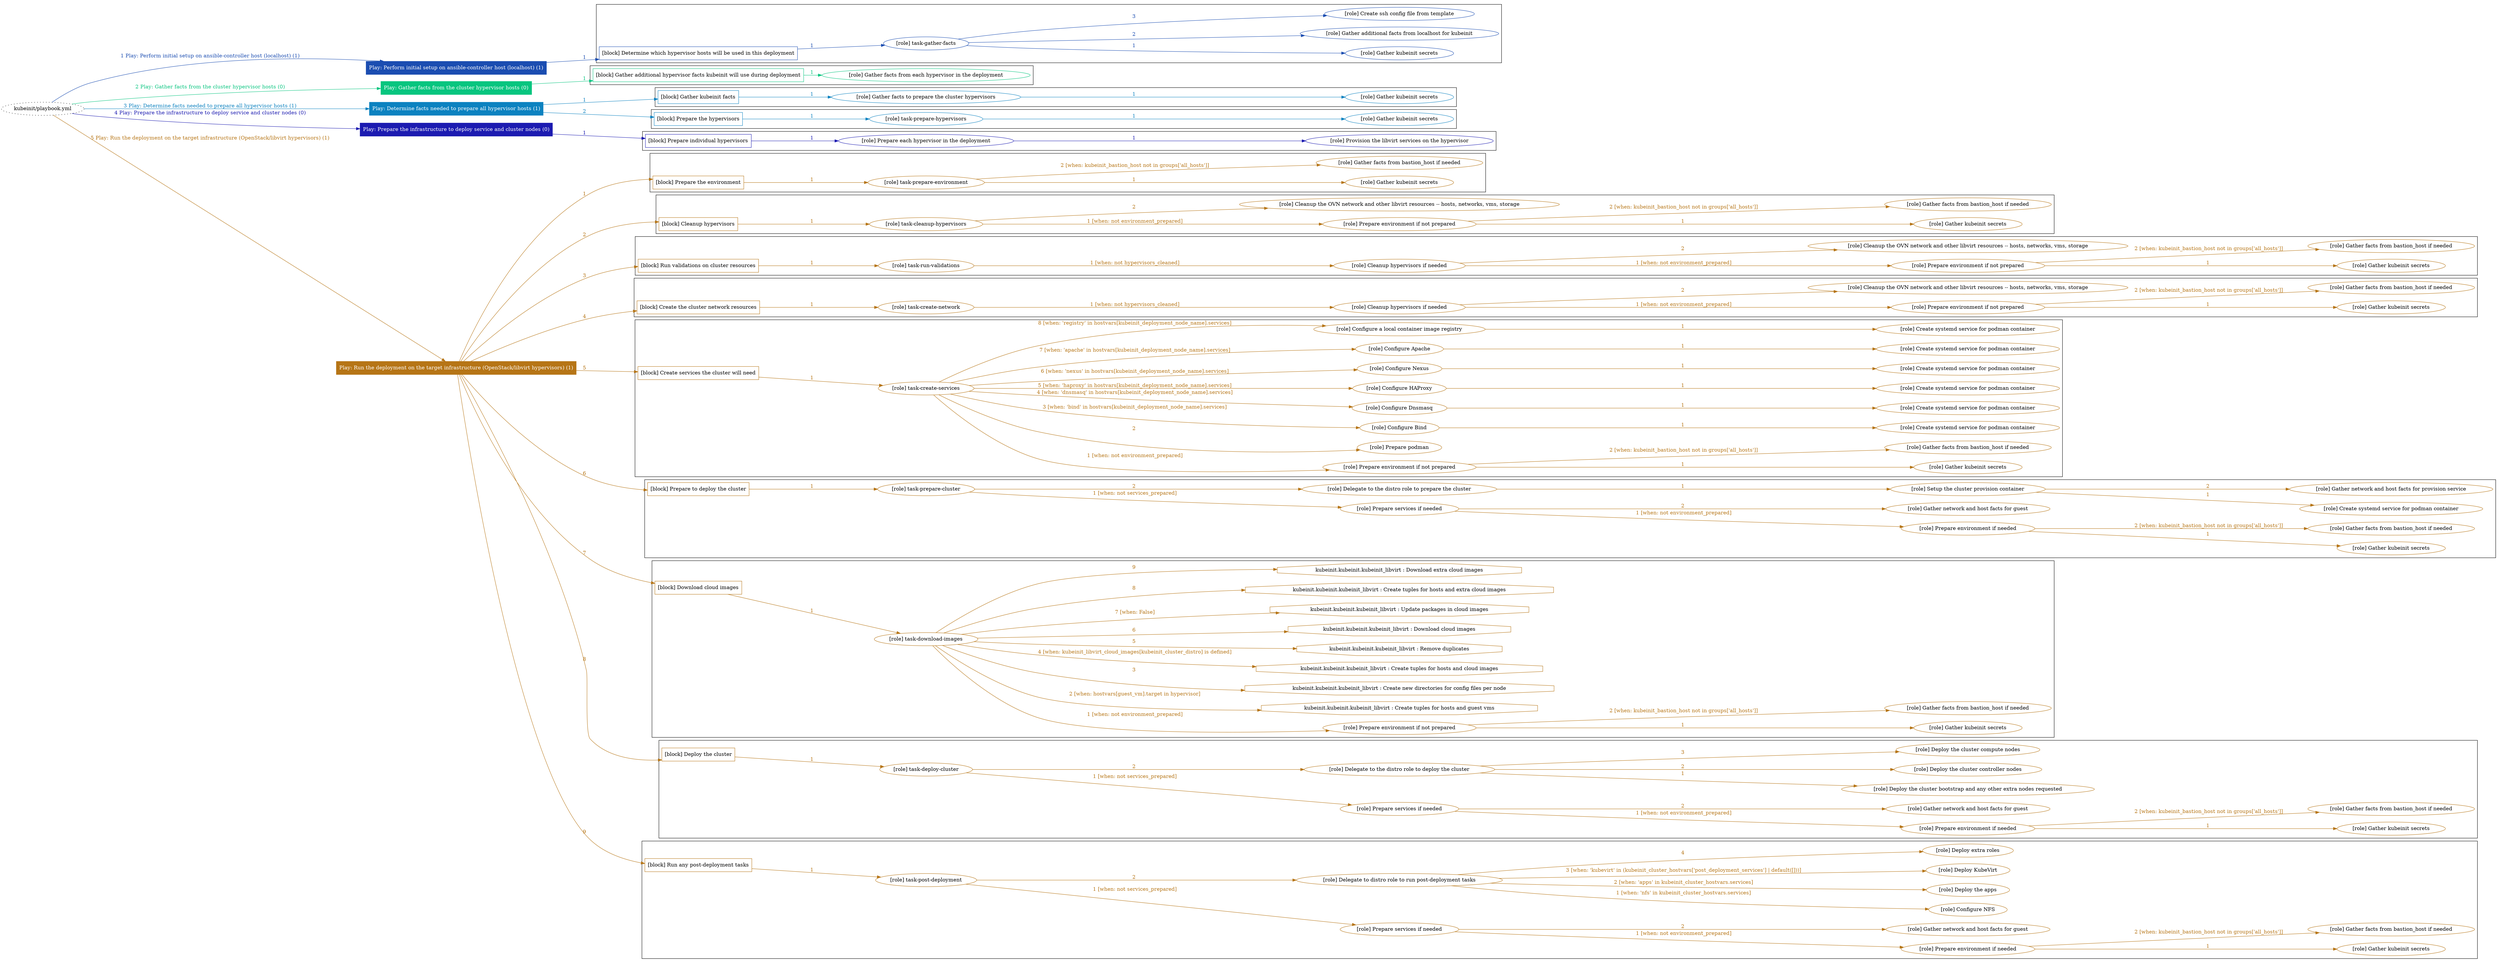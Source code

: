 digraph {
	graph [concentrate=true ordering=in rankdir=LR ratio=fill]
	edge [esep=5 sep=10]
	"kubeinit/playbook.yml" [URL="/home/runner/work/kubeinit/kubeinit/kubeinit/playbook.yml" id=playbook_900935ab style=dotted]
	"kubeinit/playbook.yml" -> play_c3470001 [label="1 Play: Perform initial setup on ansible-controller host (localhost) (1)" color="#1b4db1" fontcolor="#1b4db1" id=edge_play_c3470001 labeltooltip="1 Play: Perform initial setup on ansible-controller host (localhost) (1)" tooltip="1 Play: Perform initial setup on ansible-controller host (localhost) (1)"]
	subgraph "Play: Perform initial setup on ansible-controller host (localhost) (1)" {
		play_c3470001 [label="Play: Perform initial setup on ansible-controller host (localhost) (1)" URL="/home/runner/work/kubeinit/kubeinit/kubeinit/playbook.yml" color="#1b4db1" fontcolor="#ffffff" id=play_c3470001 shape=box style=filled tooltip=localhost]
		play_c3470001 -> block_13005253 [label=1 color="#1b4db1" fontcolor="#1b4db1" id=edge_block_13005253 labeltooltip=1 tooltip=1]
		subgraph cluster_block_13005253 {
			block_13005253 [label="[block] Determine which hypervisor hosts will be used in this deployment" URL="/home/runner/work/kubeinit/kubeinit/kubeinit/playbook.yml" color="#1b4db1" id=block_13005253 labeltooltip="Determine which hypervisor hosts will be used in this deployment" shape=box tooltip="Determine which hypervisor hosts will be used in this deployment"]
			block_13005253 -> role_d708e52a [label="1 " color="#1b4db1" fontcolor="#1b4db1" id=edge_role_d708e52a labeltooltip="1 " tooltip="1 "]
			subgraph "task-gather-facts" {
				role_d708e52a [label="[role] task-gather-facts" URL="/home/runner/work/kubeinit/kubeinit/kubeinit/playbook.yml" color="#1b4db1" id=role_d708e52a tooltip="task-gather-facts"]
				role_d708e52a -> role_43d93b08 [label="1 " color="#1b4db1" fontcolor="#1b4db1" id=edge_role_43d93b08 labeltooltip="1 " tooltip="1 "]
				subgraph "Gather kubeinit secrets" {
					role_43d93b08 [label="[role] Gather kubeinit secrets" URL="/home/runner/.ansible/collections/ansible_collections/kubeinit/kubeinit/roles/kubeinit_prepare/tasks/build_hypervisors_group.yml" color="#1b4db1" id=role_43d93b08 tooltip="Gather kubeinit secrets"]
				}
				role_d708e52a -> role_9d0db7ad [label="2 " color="#1b4db1" fontcolor="#1b4db1" id=edge_role_9d0db7ad labeltooltip="2 " tooltip="2 "]
				subgraph "Gather additional facts from localhost for kubeinit" {
					role_9d0db7ad [label="[role] Gather additional facts from localhost for kubeinit" URL="/home/runner/.ansible/collections/ansible_collections/kubeinit/kubeinit/roles/kubeinit_prepare/tasks/build_hypervisors_group.yml" color="#1b4db1" id=role_9d0db7ad tooltip="Gather additional facts from localhost for kubeinit"]
				}
				role_d708e52a -> role_8d3e0de6 [label="3 " color="#1b4db1" fontcolor="#1b4db1" id=edge_role_8d3e0de6 labeltooltip="3 " tooltip="3 "]
				subgraph "Create ssh config file from template" {
					role_8d3e0de6 [label="[role] Create ssh config file from template" URL="/home/runner/.ansible/collections/ansible_collections/kubeinit/kubeinit/roles/kubeinit_prepare/tasks/build_hypervisors_group.yml" color="#1b4db1" id=role_8d3e0de6 tooltip="Create ssh config file from template"]
				}
			}
		}
	}
	"kubeinit/playbook.yml" -> play_498d68da [label="2 Play: Gather facts from the cluster hypervisor hosts (0)" color="#07c57f" fontcolor="#07c57f" id=edge_play_498d68da labeltooltip="2 Play: Gather facts from the cluster hypervisor hosts (0)" tooltip="2 Play: Gather facts from the cluster hypervisor hosts (0)"]
	subgraph "Play: Gather facts from the cluster hypervisor hosts (0)" {
		play_498d68da [label="Play: Gather facts from the cluster hypervisor hosts (0)" URL="/home/runner/work/kubeinit/kubeinit/kubeinit/playbook.yml" color="#07c57f" fontcolor="#ffffff" id=play_498d68da shape=box style=filled tooltip="Play: Gather facts from the cluster hypervisor hosts (0)"]
		play_498d68da -> block_294aa1c7 [label=1 color="#07c57f" fontcolor="#07c57f" id=edge_block_294aa1c7 labeltooltip=1 tooltip=1]
		subgraph cluster_block_294aa1c7 {
			block_294aa1c7 [label="[block] Gather additional hypervisor facts kubeinit will use during deployment" URL="/home/runner/work/kubeinit/kubeinit/kubeinit/playbook.yml" color="#07c57f" id=block_294aa1c7 labeltooltip="Gather additional hypervisor facts kubeinit will use during deployment" shape=box tooltip="Gather additional hypervisor facts kubeinit will use during deployment"]
			block_294aa1c7 -> role_69fd0599 [label="1 " color="#07c57f" fontcolor="#07c57f" id=edge_role_69fd0599 labeltooltip="1 " tooltip="1 "]
			subgraph "Gather facts from each hypervisor in the deployment" {
				role_69fd0599 [label="[role] Gather facts from each hypervisor in the deployment" URL="/home/runner/work/kubeinit/kubeinit/kubeinit/playbook.yml" color="#07c57f" id=role_69fd0599 tooltip="Gather facts from each hypervisor in the deployment"]
			}
		}
	}
	"kubeinit/playbook.yml" -> play_f34233f8 [label="3 Play: Determine facts needed to prepare all hypervisor hosts (1)" color="#0c82c0" fontcolor="#0c82c0" id=edge_play_f34233f8 labeltooltip="3 Play: Determine facts needed to prepare all hypervisor hosts (1)" tooltip="3 Play: Determine facts needed to prepare all hypervisor hosts (1)"]
	subgraph "Play: Determine facts needed to prepare all hypervisor hosts (1)" {
		play_f34233f8 [label="Play: Determine facts needed to prepare all hypervisor hosts (1)" URL="/home/runner/work/kubeinit/kubeinit/kubeinit/playbook.yml" color="#0c82c0" fontcolor="#ffffff" id=play_f34233f8 shape=box style=filled tooltip=localhost]
		play_f34233f8 -> block_ccdd864e [label=1 color="#0c82c0" fontcolor="#0c82c0" id=edge_block_ccdd864e labeltooltip=1 tooltip=1]
		subgraph cluster_block_ccdd864e {
			block_ccdd864e [label="[block] Gather kubeinit facts" URL="/home/runner/work/kubeinit/kubeinit/kubeinit/playbook.yml" color="#0c82c0" id=block_ccdd864e labeltooltip="Gather kubeinit facts" shape=box tooltip="Gather kubeinit facts"]
			block_ccdd864e -> role_35f1eb02 [label="1 " color="#0c82c0" fontcolor="#0c82c0" id=edge_role_35f1eb02 labeltooltip="1 " tooltip="1 "]
			subgraph "Gather facts to prepare the cluster hypervisors" {
				role_35f1eb02 [label="[role] Gather facts to prepare the cluster hypervisors" URL="/home/runner/work/kubeinit/kubeinit/kubeinit/playbook.yml" color="#0c82c0" id=role_35f1eb02 tooltip="Gather facts to prepare the cluster hypervisors"]
				role_35f1eb02 -> role_934de411 [label="1 " color="#0c82c0" fontcolor="#0c82c0" id=edge_role_934de411 labeltooltip="1 " tooltip="1 "]
				subgraph "Gather kubeinit secrets" {
					role_934de411 [label="[role] Gather kubeinit secrets" URL="/home/runner/.ansible/collections/ansible_collections/kubeinit/kubeinit/roles/kubeinit_prepare/tasks/gather_kubeinit_facts.yml" color="#0c82c0" id=role_934de411 tooltip="Gather kubeinit secrets"]
				}
			}
		}
		play_f34233f8 -> block_1b0e3f4c [label=2 color="#0c82c0" fontcolor="#0c82c0" id=edge_block_1b0e3f4c labeltooltip=2 tooltip=2]
		subgraph cluster_block_1b0e3f4c {
			block_1b0e3f4c [label="[block] Prepare the hypervisors" URL="/home/runner/work/kubeinit/kubeinit/kubeinit/playbook.yml" color="#0c82c0" id=block_1b0e3f4c labeltooltip="Prepare the hypervisors" shape=box tooltip="Prepare the hypervisors"]
			block_1b0e3f4c -> role_f4ed9f63 [label="1 " color="#0c82c0" fontcolor="#0c82c0" id=edge_role_f4ed9f63 labeltooltip="1 " tooltip="1 "]
			subgraph "task-prepare-hypervisors" {
				role_f4ed9f63 [label="[role] task-prepare-hypervisors" URL="/home/runner/work/kubeinit/kubeinit/kubeinit/playbook.yml" color="#0c82c0" id=role_f4ed9f63 tooltip="task-prepare-hypervisors"]
				role_f4ed9f63 -> role_6b8d842e [label="1 " color="#0c82c0" fontcolor="#0c82c0" id=edge_role_6b8d842e labeltooltip="1 " tooltip="1 "]
				subgraph "Gather kubeinit secrets" {
					role_6b8d842e [label="[role] Gather kubeinit secrets" URL="/home/runner/.ansible/collections/ansible_collections/kubeinit/kubeinit/roles/kubeinit_prepare/tasks/gather_kubeinit_facts.yml" color="#0c82c0" id=role_6b8d842e tooltip="Gather kubeinit secrets"]
				}
			}
		}
	}
	"kubeinit/playbook.yml" -> play_36181db7 [label="4 Play: Prepare the infrastructure to deploy service and cluster nodes (0)" color="#1c1bb1" fontcolor="#1c1bb1" id=edge_play_36181db7 labeltooltip="4 Play: Prepare the infrastructure to deploy service and cluster nodes (0)" tooltip="4 Play: Prepare the infrastructure to deploy service and cluster nodes (0)"]
	subgraph "Play: Prepare the infrastructure to deploy service and cluster nodes (0)" {
		play_36181db7 [label="Play: Prepare the infrastructure to deploy service and cluster nodes (0)" URL="/home/runner/work/kubeinit/kubeinit/kubeinit/playbook.yml" color="#1c1bb1" fontcolor="#ffffff" id=play_36181db7 shape=box style=filled tooltip="Play: Prepare the infrastructure to deploy service and cluster nodes (0)"]
		play_36181db7 -> block_3395f418 [label=1 color="#1c1bb1" fontcolor="#1c1bb1" id=edge_block_3395f418 labeltooltip=1 tooltip=1]
		subgraph cluster_block_3395f418 {
			block_3395f418 [label="[block] Prepare individual hypervisors" URL="/home/runner/work/kubeinit/kubeinit/kubeinit/playbook.yml" color="#1c1bb1" id=block_3395f418 labeltooltip="Prepare individual hypervisors" shape=box tooltip="Prepare individual hypervisors"]
			block_3395f418 -> role_e5f7aaac [label="1 " color="#1c1bb1" fontcolor="#1c1bb1" id=edge_role_e5f7aaac labeltooltip="1 " tooltip="1 "]
			subgraph "Prepare each hypervisor in the deployment" {
				role_e5f7aaac [label="[role] Prepare each hypervisor in the deployment" URL="/home/runner/work/kubeinit/kubeinit/kubeinit/playbook.yml" color="#1c1bb1" id=role_e5f7aaac tooltip="Prepare each hypervisor in the deployment"]
				role_e5f7aaac -> role_18fb18de [label="1 " color="#1c1bb1" fontcolor="#1c1bb1" id=edge_role_18fb18de labeltooltip="1 " tooltip="1 "]
				subgraph "Provision the libvirt services on the hypervisor" {
					role_18fb18de [label="[role] Provision the libvirt services on the hypervisor" URL="/home/runner/.ansible/collections/ansible_collections/kubeinit/kubeinit/roles/kubeinit_prepare/tasks/prepare_hypervisor.yml" color="#1c1bb1" id=role_18fb18de tooltip="Provision the libvirt services on the hypervisor"]
				}
			}
		}
	}
	"kubeinit/playbook.yml" -> play_90027fb7 [label="5 Play: Run the deployment on the target infrastructure (OpenStack/libvirt hypervisors) (1)" color="#b67516" fontcolor="#b67516" id=edge_play_90027fb7 labeltooltip="5 Play: Run the deployment on the target infrastructure (OpenStack/libvirt hypervisors) (1)" tooltip="5 Play: Run the deployment on the target infrastructure (OpenStack/libvirt hypervisors) (1)"]
	subgraph "Play: Run the deployment on the target infrastructure (OpenStack/libvirt hypervisors) (1)" {
		play_90027fb7 [label="Play: Run the deployment on the target infrastructure (OpenStack/libvirt hypervisors) (1)" URL="/home/runner/work/kubeinit/kubeinit/kubeinit/playbook.yml" color="#b67516" fontcolor="#ffffff" id=play_90027fb7 shape=box style=filled tooltip=localhost]
		play_90027fb7 -> block_f3604fd2 [label=1 color="#b67516" fontcolor="#b67516" id=edge_block_f3604fd2 labeltooltip=1 tooltip=1]
		subgraph cluster_block_f3604fd2 {
			block_f3604fd2 [label="[block] Prepare the environment" URL="/home/runner/work/kubeinit/kubeinit/kubeinit/playbook.yml" color="#b67516" id=block_f3604fd2 labeltooltip="Prepare the environment" shape=box tooltip="Prepare the environment"]
			block_f3604fd2 -> role_187cc2dc [label="1 " color="#b67516" fontcolor="#b67516" id=edge_role_187cc2dc labeltooltip="1 " tooltip="1 "]
			subgraph "task-prepare-environment" {
				role_187cc2dc [label="[role] task-prepare-environment" URL="/home/runner/work/kubeinit/kubeinit/kubeinit/playbook.yml" color="#b67516" id=role_187cc2dc tooltip="task-prepare-environment"]
				role_187cc2dc -> role_57df97f3 [label="1 " color="#b67516" fontcolor="#b67516" id=edge_role_57df97f3 labeltooltip="1 " tooltip="1 "]
				subgraph "Gather kubeinit secrets" {
					role_57df97f3 [label="[role] Gather kubeinit secrets" URL="/home/runner/.ansible/collections/ansible_collections/kubeinit/kubeinit/roles/kubeinit_prepare/tasks/gather_kubeinit_facts.yml" color="#b67516" id=role_57df97f3 tooltip="Gather kubeinit secrets"]
				}
				role_187cc2dc -> role_756b1e89 [label="2 [when: kubeinit_bastion_host not in groups['all_hosts']]" color="#b67516" fontcolor="#b67516" id=edge_role_756b1e89 labeltooltip="2 [when: kubeinit_bastion_host not in groups['all_hosts']]" tooltip="2 [when: kubeinit_bastion_host not in groups['all_hosts']]"]
				subgraph "Gather facts from bastion_host if needed" {
					role_756b1e89 [label="[role] Gather facts from bastion_host if needed" URL="/home/runner/.ansible/collections/ansible_collections/kubeinit/kubeinit/roles/kubeinit_prepare/tasks/main.yml" color="#b67516" id=role_756b1e89 tooltip="Gather facts from bastion_host if needed"]
				}
			}
		}
		play_90027fb7 -> block_ba80ba9a [label=2 color="#b67516" fontcolor="#b67516" id=edge_block_ba80ba9a labeltooltip=2 tooltip=2]
		subgraph cluster_block_ba80ba9a {
			block_ba80ba9a [label="[block] Cleanup hypervisors" URL="/home/runner/work/kubeinit/kubeinit/kubeinit/playbook.yml" color="#b67516" id=block_ba80ba9a labeltooltip="Cleanup hypervisors" shape=box tooltip="Cleanup hypervisors"]
			block_ba80ba9a -> role_dc88c75a [label="1 " color="#b67516" fontcolor="#b67516" id=edge_role_dc88c75a labeltooltip="1 " tooltip="1 "]
			subgraph "task-cleanup-hypervisors" {
				role_dc88c75a [label="[role] task-cleanup-hypervisors" URL="/home/runner/work/kubeinit/kubeinit/kubeinit/playbook.yml" color="#b67516" id=role_dc88c75a tooltip="task-cleanup-hypervisors"]
				role_dc88c75a -> role_324c048b [label="1 [when: not environment_prepared]" color="#b67516" fontcolor="#b67516" id=edge_role_324c048b labeltooltip="1 [when: not environment_prepared]" tooltip="1 [when: not environment_prepared]"]
				subgraph "Prepare environment if not prepared" {
					role_324c048b [label="[role] Prepare environment if not prepared" URL="/home/runner/.ansible/collections/ansible_collections/kubeinit/kubeinit/roles/kubeinit_libvirt/tasks/cleanup_hypervisors.yml" color="#b67516" id=role_324c048b tooltip="Prepare environment if not prepared"]
					role_324c048b -> role_344dc3fb [label="1 " color="#b67516" fontcolor="#b67516" id=edge_role_344dc3fb labeltooltip="1 " tooltip="1 "]
					subgraph "Gather kubeinit secrets" {
						role_344dc3fb [label="[role] Gather kubeinit secrets" URL="/home/runner/.ansible/collections/ansible_collections/kubeinit/kubeinit/roles/kubeinit_prepare/tasks/gather_kubeinit_facts.yml" color="#b67516" id=role_344dc3fb tooltip="Gather kubeinit secrets"]
					}
					role_324c048b -> role_2c866107 [label="2 [when: kubeinit_bastion_host not in groups['all_hosts']]" color="#b67516" fontcolor="#b67516" id=edge_role_2c866107 labeltooltip="2 [when: kubeinit_bastion_host not in groups['all_hosts']]" tooltip="2 [when: kubeinit_bastion_host not in groups['all_hosts']]"]
					subgraph "Gather facts from bastion_host if needed" {
						role_2c866107 [label="[role] Gather facts from bastion_host if needed" URL="/home/runner/.ansible/collections/ansible_collections/kubeinit/kubeinit/roles/kubeinit_prepare/tasks/main.yml" color="#b67516" id=role_2c866107 tooltip="Gather facts from bastion_host if needed"]
					}
				}
				role_dc88c75a -> role_7364fc01 [label="2 " color="#b67516" fontcolor="#b67516" id=edge_role_7364fc01 labeltooltip="2 " tooltip="2 "]
				subgraph "Cleanup the OVN network and other libvirt resources -- hosts, networks, vms, storage" {
					role_7364fc01 [label="[role] Cleanup the OVN network and other libvirt resources -- hosts, networks, vms, storage" URL="/home/runner/.ansible/collections/ansible_collections/kubeinit/kubeinit/roles/kubeinit_libvirt/tasks/cleanup_hypervisors.yml" color="#b67516" id=role_7364fc01 tooltip="Cleanup the OVN network and other libvirt resources -- hosts, networks, vms, storage"]
				}
			}
		}
		play_90027fb7 -> block_b5296230 [label=3 color="#b67516" fontcolor="#b67516" id=edge_block_b5296230 labeltooltip=3 tooltip=3]
		subgraph cluster_block_b5296230 {
			block_b5296230 [label="[block] Run validations on cluster resources" URL="/home/runner/work/kubeinit/kubeinit/kubeinit/playbook.yml" color="#b67516" id=block_b5296230 labeltooltip="Run validations on cluster resources" shape=box tooltip="Run validations on cluster resources"]
			block_b5296230 -> role_bfde1931 [label="1 " color="#b67516" fontcolor="#b67516" id=edge_role_bfde1931 labeltooltip="1 " tooltip="1 "]
			subgraph "task-run-validations" {
				role_bfde1931 [label="[role] task-run-validations" URL="/home/runner/work/kubeinit/kubeinit/kubeinit/playbook.yml" color="#b67516" id=role_bfde1931 tooltip="task-run-validations"]
				role_bfde1931 -> role_e40d9256 [label="1 [when: not hypervisors_cleaned]" color="#b67516" fontcolor="#b67516" id=edge_role_e40d9256 labeltooltip="1 [when: not hypervisors_cleaned]" tooltip="1 [when: not hypervisors_cleaned]"]
				subgraph "Cleanup hypervisors if needed" {
					role_e40d9256 [label="[role] Cleanup hypervisors if needed" URL="/home/runner/.ansible/collections/ansible_collections/kubeinit/kubeinit/roles/kubeinit_validations/tasks/main.yml" color="#b67516" id=role_e40d9256 tooltip="Cleanup hypervisors if needed"]
					role_e40d9256 -> role_334d201b [label="1 [when: not environment_prepared]" color="#b67516" fontcolor="#b67516" id=edge_role_334d201b labeltooltip="1 [when: not environment_prepared]" tooltip="1 [when: not environment_prepared]"]
					subgraph "Prepare environment if not prepared" {
						role_334d201b [label="[role] Prepare environment if not prepared" URL="/home/runner/.ansible/collections/ansible_collections/kubeinit/kubeinit/roles/kubeinit_libvirt/tasks/cleanup_hypervisors.yml" color="#b67516" id=role_334d201b tooltip="Prepare environment if not prepared"]
						role_334d201b -> role_07b1a4f8 [label="1 " color="#b67516" fontcolor="#b67516" id=edge_role_07b1a4f8 labeltooltip="1 " tooltip="1 "]
						subgraph "Gather kubeinit secrets" {
							role_07b1a4f8 [label="[role] Gather kubeinit secrets" URL="/home/runner/.ansible/collections/ansible_collections/kubeinit/kubeinit/roles/kubeinit_prepare/tasks/gather_kubeinit_facts.yml" color="#b67516" id=role_07b1a4f8 tooltip="Gather kubeinit secrets"]
						}
						role_334d201b -> role_65bf251a [label="2 [when: kubeinit_bastion_host not in groups['all_hosts']]" color="#b67516" fontcolor="#b67516" id=edge_role_65bf251a labeltooltip="2 [when: kubeinit_bastion_host not in groups['all_hosts']]" tooltip="2 [when: kubeinit_bastion_host not in groups['all_hosts']]"]
						subgraph "Gather facts from bastion_host if needed" {
							role_65bf251a [label="[role] Gather facts from bastion_host if needed" URL="/home/runner/.ansible/collections/ansible_collections/kubeinit/kubeinit/roles/kubeinit_prepare/tasks/main.yml" color="#b67516" id=role_65bf251a tooltip="Gather facts from bastion_host if needed"]
						}
					}
					role_e40d9256 -> role_fe9c2c50 [label="2 " color="#b67516" fontcolor="#b67516" id=edge_role_fe9c2c50 labeltooltip="2 " tooltip="2 "]
					subgraph "Cleanup the OVN network and other libvirt resources -- hosts, networks, vms, storage" {
						role_fe9c2c50 [label="[role] Cleanup the OVN network and other libvirt resources -- hosts, networks, vms, storage" URL="/home/runner/.ansible/collections/ansible_collections/kubeinit/kubeinit/roles/kubeinit_libvirt/tasks/cleanup_hypervisors.yml" color="#b67516" id=role_fe9c2c50 tooltip="Cleanup the OVN network and other libvirt resources -- hosts, networks, vms, storage"]
					}
				}
			}
		}
		play_90027fb7 -> block_c0261a79 [label=4 color="#b67516" fontcolor="#b67516" id=edge_block_c0261a79 labeltooltip=4 tooltip=4]
		subgraph cluster_block_c0261a79 {
			block_c0261a79 [label="[block] Create the cluster network resources" URL="/home/runner/work/kubeinit/kubeinit/kubeinit/playbook.yml" color="#b67516" id=block_c0261a79 labeltooltip="Create the cluster network resources" shape=box tooltip="Create the cluster network resources"]
			block_c0261a79 -> role_9aa499c5 [label="1 " color="#b67516" fontcolor="#b67516" id=edge_role_9aa499c5 labeltooltip="1 " tooltip="1 "]
			subgraph "task-create-network" {
				role_9aa499c5 [label="[role] task-create-network" URL="/home/runner/work/kubeinit/kubeinit/kubeinit/playbook.yml" color="#b67516" id=role_9aa499c5 tooltip="task-create-network"]
				role_9aa499c5 -> role_b93be2cc [label="1 [when: not hypervisors_cleaned]" color="#b67516" fontcolor="#b67516" id=edge_role_b93be2cc labeltooltip="1 [when: not hypervisors_cleaned]" tooltip="1 [when: not hypervisors_cleaned]"]
				subgraph "Cleanup hypervisors if needed" {
					role_b93be2cc [label="[role] Cleanup hypervisors if needed" URL="/home/runner/.ansible/collections/ansible_collections/kubeinit/kubeinit/roles/kubeinit_libvirt/tasks/create_network.yml" color="#b67516" id=role_b93be2cc tooltip="Cleanup hypervisors if needed"]
					role_b93be2cc -> role_d3a9141f [label="1 [when: not environment_prepared]" color="#b67516" fontcolor="#b67516" id=edge_role_d3a9141f labeltooltip="1 [when: not environment_prepared]" tooltip="1 [when: not environment_prepared]"]
					subgraph "Prepare environment if not prepared" {
						role_d3a9141f [label="[role] Prepare environment if not prepared" URL="/home/runner/.ansible/collections/ansible_collections/kubeinit/kubeinit/roles/kubeinit_libvirt/tasks/cleanup_hypervisors.yml" color="#b67516" id=role_d3a9141f tooltip="Prepare environment if not prepared"]
						role_d3a9141f -> role_770c7a39 [label="1 " color="#b67516" fontcolor="#b67516" id=edge_role_770c7a39 labeltooltip="1 " tooltip="1 "]
						subgraph "Gather kubeinit secrets" {
							role_770c7a39 [label="[role] Gather kubeinit secrets" URL="/home/runner/.ansible/collections/ansible_collections/kubeinit/kubeinit/roles/kubeinit_prepare/tasks/gather_kubeinit_facts.yml" color="#b67516" id=role_770c7a39 tooltip="Gather kubeinit secrets"]
						}
						role_d3a9141f -> role_530de967 [label="2 [when: kubeinit_bastion_host not in groups['all_hosts']]" color="#b67516" fontcolor="#b67516" id=edge_role_530de967 labeltooltip="2 [when: kubeinit_bastion_host not in groups['all_hosts']]" tooltip="2 [when: kubeinit_bastion_host not in groups['all_hosts']]"]
						subgraph "Gather facts from bastion_host if needed" {
							role_530de967 [label="[role] Gather facts from bastion_host if needed" URL="/home/runner/.ansible/collections/ansible_collections/kubeinit/kubeinit/roles/kubeinit_prepare/tasks/main.yml" color="#b67516" id=role_530de967 tooltip="Gather facts from bastion_host if needed"]
						}
					}
					role_b93be2cc -> role_9b71ff0d [label="2 " color="#b67516" fontcolor="#b67516" id=edge_role_9b71ff0d labeltooltip="2 " tooltip="2 "]
					subgraph "Cleanup the OVN network and other libvirt resources -- hosts, networks, vms, storage" {
						role_9b71ff0d [label="[role] Cleanup the OVN network and other libvirt resources -- hosts, networks, vms, storage" URL="/home/runner/.ansible/collections/ansible_collections/kubeinit/kubeinit/roles/kubeinit_libvirt/tasks/cleanup_hypervisors.yml" color="#b67516" id=role_9b71ff0d tooltip="Cleanup the OVN network and other libvirt resources -- hosts, networks, vms, storage"]
					}
				}
			}
		}
		play_90027fb7 -> block_233423a5 [label=5 color="#b67516" fontcolor="#b67516" id=edge_block_233423a5 labeltooltip=5 tooltip=5]
		subgraph cluster_block_233423a5 {
			block_233423a5 [label="[block] Create services the cluster will need" URL="/home/runner/work/kubeinit/kubeinit/kubeinit/playbook.yml" color="#b67516" id=block_233423a5 labeltooltip="Create services the cluster will need" shape=box tooltip="Create services the cluster will need"]
			block_233423a5 -> role_09be92a0 [label="1 " color="#b67516" fontcolor="#b67516" id=edge_role_09be92a0 labeltooltip="1 " tooltip="1 "]
			subgraph "task-create-services" {
				role_09be92a0 [label="[role] task-create-services" URL="/home/runner/work/kubeinit/kubeinit/kubeinit/playbook.yml" color="#b67516" id=role_09be92a0 tooltip="task-create-services"]
				role_09be92a0 -> role_45ef4667 [label="1 [when: not environment_prepared]" color="#b67516" fontcolor="#b67516" id=edge_role_45ef4667 labeltooltip="1 [when: not environment_prepared]" tooltip="1 [when: not environment_prepared]"]
				subgraph "Prepare environment if not prepared" {
					role_45ef4667 [label="[role] Prepare environment if not prepared" URL="/home/runner/.ansible/collections/ansible_collections/kubeinit/kubeinit/roles/kubeinit_services/tasks/main.yml" color="#b67516" id=role_45ef4667 tooltip="Prepare environment if not prepared"]
					role_45ef4667 -> role_ce7749b2 [label="1 " color="#b67516" fontcolor="#b67516" id=edge_role_ce7749b2 labeltooltip="1 " tooltip="1 "]
					subgraph "Gather kubeinit secrets" {
						role_ce7749b2 [label="[role] Gather kubeinit secrets" URL="/home/runner/.ansible/collections/ansible_collections/kubeinit/kubeinit/roles/kubeinit_prepare/tasks/gather_kubeinit_facts.yml" color="#b67516" id=role_ce7749b2 tooltip="Gather kubeinit secrets"]
					}
					role_45ef4667 -> role_34c64011 [label="2 [when: kubeinit_bastion_host not in groups['all_hosts']]" color="#b67516" fontcolor="#b67516" id=edge_role_34c64011 labeltooltip="2 [when: kubeinit_bastion_host not in groups['all_hosts']]" tooltip="2 [when: kubeinit_bastion_host not in groups['all_hosts']]"]
					subgraph "Gather facts from bastion_host if needed" {
						role_34c64011 [label="[role] Gather facts from bastion_host if needed" URL="/home/runner/.ansible/collections/ansible_collections/kubeinit/kubeinit/roles/kubeinit_prepare/tasks/main.yml" color="#b67516" id=role_34c64011 tooltip="Gather facts from bastion_host if needed"]
					}
				}
				role_09be92a0 -> role_6df2afe9 [label="2 " color="#b67516" fontcolor="#b67516" id=edge_role_6df2afe9 labeltooltip="2 " tooltip="2 "]
				subgraph "Prepare podman" {
					role_6df2afe9 [label="[role] Prepare podman" URL="/home/runner/.ansible/collections/ansible_collections/kubeinit/kubeinit/roles/kubeinit_services/tasks/00_create_service_pod.yml" color="#b67516" id=role_6df2afe9 tooltip="Prepare podman"]
				}
				role_09be92a0 -> role_52963318 [label="3 [when: 'bind' in hostvars[kubeinit_deployment_node_name].services]" color="#b67516" fontcolor="#b67516" id=edge_role_52963318 labeltooltip="3 [when: 'bind' in hostvars[kubeinit_deployment_node_name].services]" tooltip="3 [when: 'bind' in hostvars[kubeinit_deployment_node_name].services]"]
				subgraph "Configure Bind" {
					role_52963318 [label="[role] Configure Bind" URL="/home/runner/.ansible/collections/ansible_collections/kubeinit/kubeinit/roles/kubeinit_services/tasks/start_services_containers.yml" color="#b67516" id=role_52963318 tooltip="Configure Bind"]
					role_52963318 -> role_ad139a05 [label="1 " color="#b67516" fontcolor="#b67516" id=edge_role_ad139a05 labeltooltip="1 " tooltip="1 "]
					subgraph "Create systemd service for podman container" {
						role_ad139a05 [label="[role] Create systemd service for podman container" URL="/home/runner/.ansible/collections/ansible_collections/kubeinit/kubeinit/roles/kubeinit_bind/tasks/main.yml" color="#b67516" id=role_ad139a05 tooltip="Create systemd service for podman container"]
					}
				}
				role_09be92a0 -> role_d3b6f09d [label="4 [when: 'dnsmasq' in hostvars[kubeinit_deployment_node_name].services]" color="#b67516" fontcolor="#b67516" id=edge_role_d3b6f09d labeltooltip="4 [when: 'dnsmasq' in hostvars[kubeinit_deployment_node_name].services]" tooltip="4 [when: 'dnsmasq' in hostvars[kubeinit_deployment_node_name].services]"]
				subgraph "Configure Dnsmasq" {
					role_d3b6f09d [label="[role] Configure Dnsmasq" URL="/home/runner/.ansible/collections/ansible_collections/kubeinit/kubeinit/roles/kubeinit_services/tasks/start_services_containers.yml" color="#b67516" id=role_d3b6f09d tooltip="Configure Dnsmasq"]
					role_d3b6f09d -> role_2bcc2e22 [label="1 " color="#b67516" fontcolor="#b67516" id=edge_role_2bcc2e22 labeltooltip="1 " tooltip="1 "]
					subgraph "Create systemd service for podman container" {
						role_2bcc2e22 [label="[role] Create systemd service for podman container" URL="/home/runner/.ansible/collections/ansible_collections/kubeinit/kubeinit/roles/kubeinit_dnsmasq/tasks/main.yml" color="#b67516" id=role_2bcc2e22 tooltip="Create systemd service for podman container"]
					}
				}
				role_09be92a0 -> role_e68bed7f [label="5 [when: 'haproxy' in hostvars[kubeinit_deployment_node_name].services]" color="#b67516" fontcolor="#b67516" id=edge_role_e68bed7f labeltooltip="5 [when: 'haproxy' in hostvars[kubeinit_deployment_node_name].services]" tooltip="5 [when: 'haproxy' in hostvars[kubeinit_deployment_node_name].services]"]
				subgraph "Configure HAProxy" {
					role_e68bed7f [label="[role] Configure HAProxy" URL="/home/runner/.ansible/collections/ansible_collections/kubeinit/kubeinit/roles/kubeinit_services/tasks/start_services_containers.yml" color="#b67516" id=role_e68bed7f tooltip="Configure HAProxy"]
					role_e68bed7f -> role_b4f475b8 [label="1 " color="#b67516" fontcolor="#b67516" id=edge_role_b4f475b8 labeltooltip="1 " tooltip="1 "]
					subgraph "Create systemd service for podman container" {
						role_b4f475b8 [label="[role] Create systemd service for podman container" URL="/home/runner/.ansible/collections/ansible_collections/kubeinit/kubeinit/roles/kubeinit_haproxy/tasks/main.yml" color="#b67516" id=role_b4f475b8 tooltip="Create systemd service for podman container"]
					}
				}
				role_09be92a0 -> role_495bafcd [label="6 [when: 'nexus' in hostvars[kubeinit_deployment_node_name].services]" color="#b67516" fontcolor="#b67516" id=edge_role_495bafcd labeltooltip="6 [when: 'nexus' in hostvars[kubeinit_deployment_node_name].services]" tooltip="6 [when: 'nexus' in hostvars[kubeinit_deployment_node_name].services]"]
				subgraph "Configure Nexus" {
					role_495bafcd [label="[role] Configure Nexus" URL="/home/runner/.ansible/collections/ansible_collections/kubeinit/kubeinit/roles/kubeinit_services/tasks/start_services_containers.yml" color="#b67516" id=role_495bafcd tooltip="Configure Nexus"]
					role_495bafcd -> role_48b9f27b [label="1 " color="#b67516" fontcolor="#b67516" id=edge_role_48b9f27b labeltooltip="1 " tooltip="1 "]
					subgraph "Create systemd service for podman container" {
						role_48b9f27b [label="[role] Create systemd service for podman container" URL="/home/runner/.ansible/collections/ansible_collections/kubeinit/kubeinit/roles/kubeinit_nexus/tasks/main.yml" color="#b67516" id=role_48b9f27b tooltip="Create systemd service for podman container"]
					}
				}
				role_09be92a0 -> role_9bb8abea [label="7 [when: 'apache' in hostvars[kubeinit_deployment_node_name].services]" color="#b67516" fontcolor="#b67516" id=edge_role_9bb8abea labeltooltip="7 [when: 'apache' in hostvars[kubeinit_deployment_node_name].services]" tooltip="7 [when: 'apache' in hostvars[kubeinit_deployment_node_name].services]"]
				subgraph "Configure Apache" {
					role_9bb8abea [label="[role] Configure Apache" URL="/home/runner/.ansible/collections/ansible_collections/kubeinit/kubeinit/roles/kubeinit_services/tasks/start_services_containers.yml" color="#b67516" id=role_9bb8abea tooltip="Configure Apache"]
					role_9bb8abea -> role_fab3dcba [label="1 " color="#b67516" fontcolor="#b67516" id=edge_role_fab3dcba labeltooltip="1 " tooltip="1 "]
					subgraph "Create systemd service for podman container" {
						role_fab3dcba [label="[role] Create systemd service for podman container" URL="/home/runner/.ansible/collections/ansible_collections/kubeinit/kubeinit/roles/kubeinit_apache/tasks/main.yml" color="#b67516" id=role_fab3dcba tooltip="Create systemd service for podman container"]
					}
				}
				role_09be92a0 -> role_c7389996 [label="8 [when: 'registry' in hostvars[kubeinit_deployment_node_name].services]" color="#b67516" fontcolor="#b67516" id=edge_role_c7389996 labeltooltip="8 [when: 'registry' in hostvars[kubeinit_deployment_node_name].services]" tooltip="8 [when: 'registry' in hostvars[kubeinit_deployment_node_name].services]"]
				subgraph "Configure a local container image registry" {
					role_c7389996 [label="[role] Configure a local container image registry" URL="/home/runner/.ansible/collections/ansible_collections/kubeinit/kubeinit/roles/kubeinit_services/tasks/start_services_containers.yml" color="#b67516" id=role_c7389996 tooltip="Configure a local container image registry"]
					role_c7389996 -> role_2ee76e2a [label="1 " color="#b67516" fontcolor="#b67516" id=edge_role_2ee76e2a labeltooltip="1 " tooltip="1 "]
					subgraph "Create systemd service for podman container" {
						role_2ee76e2a [label="[role] Create systemd service for podman container" URL="/home/runner/.ansible/collections/ansible_collections/kubeinit/kubeinit/roles/kubeinit_registry/tasks/main.yml" color="#b67516" id=role_2ee76e2a tooltip="Create systemd service for podman container"]
					}
				}
			}
		}
		play_90027fb7 -> block_87c5d0dd [label=6 color="#b67516" fontcolor="#b67516" id=edge_block_87c5d0dd labeltooltip=6 tooltip=6]
		subgraph cluster_block_87c5d0dd {
			block_87c5d0dd [label="[block] Prepare to deploy the cluster" URL="/home/runner/work/kubeinit/kubeinit/kubeinit/playbook.yml" color="#b67516" id=block_87c5d0dd labeltooltip="Prepare to deploy the cluster" shape=box tooltip="Prepare to deploy the cluster"]
			block_87c5d0dd -> role_7a90a8ec [label="1 " color="#b67516" fontcolor="#b67516" id=edge_role_7a90a8ec labeltooltip="1 " tooltip="1 "]
			subgraph "task-prepare-cluster" {
				role_7a90a8ec [label="[role] task-prepare-cluster" URL="/home/runner/work/kubeinit/kubeinit/kubeinit/playbook.yml" color="#b67516" id=role_7a90a8ec tooltip="task-prepare-cluster"]
				role_7a90a8ec -> role_187d1922 [label="1 [when: not services_prepared]" color="#b67516" fontcolor="#b67516" id=edge_role_187d1922 labeltooltip="1 [when: not services_prepared]" tooltip="1 [when: not services_prepared]"]
				subgraph "Prepare services if needed" {
					role_187d1922 [label="[role] Prepare services if needed" URL="/home/runner/.ansible/collections/ansible_collections/kubeinit/kubeinit/roles/kubeinit_prepare/tasks/prepare_cluster.yml" color="#b67516" id=role_187d1922 tooltip="Prepare services if needed"]
					role_187d1922 -> role_79c82df3 [label="1 [when: not environment_prepared]" color="#b67516" fontcolor="#b67516" id=edge_role_79c82df3 labeltooltip="1 [when: not environment_prepared]" tooltip="1 [when: not environment_prepared]"]
					subgraph "Prepare environment if needed" {
						role_79c82df3 [label="[role] Prepare environment if needed" URL="/home/runner/.ansible/collections/ansible_collections/kubeinit/kubeinit/roles/kubeinit_services/tasks/prepare_services.yml" color="#b67516" id=role_79c82df3 tooltip="Prepare environment if needed"]
						role_79c82df3 -> role_0a188ea9 [label="1 " color="#b67516" fontcolor="#b67516" id=edge_role_0a188ea9 labeltooltip="1 " tooltip="1 "]
						subgraph "Gather kubeinit secrets" {
							role_0a188ea9 [label="[role] Gather kubeinit secrets" URL="/home/runner/.ansible/collections/ansible_collections/kubeinit/kubeinit/roles/kubeinit_prepare/tasks/gather_kubeinit_facts.yml" color="#b67516" id=role_0a188ea9 tooltip="Gather kubeinit secrets"]
						}
						role_79c82df3 -> role_5a33db94 [label="2 [when: kubeinit_bastion_host not in groups['all_hosts']]" color="#b67516" fontcolor="#b67516" id=edge_role_5a33db94 labeltooltip="2 [when: kubeinit_bastion_host not in groups['all_hosts']]" tooltip="2 [when: kubeinit_bastion_host not in groups['all_hosts']]"]
						subgraph "Gather facts from bastion_host if needed" {
							role_5a33db94 [label="[role] Gather facts from bastion_host if needed" URL="/home/runner/.ansible/collections/ansible_collections/kubeinit/kubeinit/roles/kubeinit_prepare/tasks/main.yml" color="#b67516" id=role_5a33db94 tooltip="Gather facts from bastion_host if needed"]
						}
					}
					role_187d1922 -> role_de68e04a [label="2 " color="#b67516" fontcolor="#b67516" id=edge_role_de68e04a labeltooltip="2 " tooltip="2 "]
					subgraph "Gather network and host facts for guest" {
						role_de68e04a [label="[role] Gather network and host facts for guest" URL="/home/runner/.ansible/collections/ansible_collections/kubeinit/kubeinit/roles/kubeinit_services/tasks/prepare_services.yml" color="#b67516" id=role_de68e04a tooltip="Gather network and host facts for guest"]
					}
				}
				role_7a90a8ec -> role_bdfda8e8 [label="2 " color="#b67516" fontcolor="#b67516" id=edge_role_bdfda8e8 labeltooltip="2 " tooltip="2 "]
				subgraph "Delegate to the distro role to prepare the cluster" {
					role_bdfda8e8 [label="[role] Delegate to the distro role to prepare the cluster" URL="/home/runner/.ansible/collections/ansible_collections/kubeinit/kubeinit/roles/kubeinit_prepare/tasks/prepare_cluster.yml" color="#b67516" id=role_bdfda8e8 tooltip="Delegate to the distro role to prepare the cluster"]
					role_bdfda8e8 -> role_a603e9f1 [label="1 " color="#b67516" fontcolor="#b67516" id=edge_role_a603e9f1 labeltooltip="1 " tooltip="1 "]
					subgraph "Setup the cluster provision container" {
						role_a603e9f1 [label="[role] Setup the cluster provision container" URL="/home/runner/.ansible/collections/ansible_collections/kubeinit/kubeinit/roles/kubeinit_openshift/tasks/prepare_cluster.yml" color="#b67516" id=role_a603e9f1 tooltip="Setup the cluster provision container"]
						role_a603e9f1 -> role_d81e8a09 [label="1 " color="#b67516" fontcolor="#b67516" id=edge_role_d81e8a09 labeltooltip="1 " tooltip="1 "]
						subgraph "Create systemd service for podman container" {
							role_d81e8a09 [label="[role] Create systemd service for podman container" URL="/home/runner/.ansible/collections/ansible_collections/kubeinit/kubeinit/roles/kubeinit_services/tasks/create_provision_container.yml" color="#b67516" id=role_d81e8a09 tooltip="Create systemd service for podman container"]
						}
						role_a603e9f1 -> role_943cad1a [label="2 " color="#b67516" fontcolor="#b67516" id=edge_role_943cad1a labeltooltip="2 " tooltip="2 "]
						subgraph "Gather network and host facts for provision service" {
							role_943cad1a [label="[role] Gather network and host facts for provision service" URL="/home/runner/.ansible/collections/ansible_collections/kubeinit/kubeinit/roles/kubeinit_services/tasks/create_provision_container.yml" color="#b67516" id=role_943cad1a tooltip="Gather network and host facts for provision service"]
						}
					}
				}
			}
		}
		play_90027fb7 -> block_059446c4 [label=7 color="#b67516" fontcolor="#b67516" id=edge_block_059446c4 labeltooltip=7 tooltip=7]
		subgraph cluster_block_059446c4 {
			block_059446c4 [label="[block] Download cloud images" URL="/home/runner/work/kubeinit/kubeinit/kubeinit/playbook.yml" color="#b67516" id=block_059446c4 labeltooltip="Download cloud images" shape=box tooltip="Download cloud images"]
			block_059446c4 -> role_49bd0086 [label="1 " color="#b67516" fontcolor="#b67516" id=edge_role_49bd0086 labeltooltip="1 " tooltip="1 "]
			subgraph "task-download-images" {
				role_49bd0086 [label="[role] task-download-images" URL="/home/runner/work/kubeinit/kubeinit/kubeinit/playbook.yml" color="#b67516" id=role_49bd0086 tooltip="task-download-images"]
				role_49bd0086 -> role_74908ddd [label="1 [when: not environment_prepared]" color="#b67516" fontcolor="#b67516" id=edge_role_74908ddd labeltooltip="1 [when: not environment_prepared]" tooltip="1 [when: not environment_prepared]"]
				subgraph "Prepare environment if not prepared" {
					role_74908ddd [label="[role] Prepare environment if not prepared" URL="/home/runner/.ansible/collections/ansible_collections/kubeinit/kubeinit/roles/kubeinit_libvirt/tasks/download_cloud_images.yml" color="#b67516" id=role_74908ddd tooltip="Prepare environment if not prepared"]
					role_74908ddd -> role_ecdcaaec [label="1 " color="#b67516" fontcolor="#b67516" id=edge_role_ecdcaaec labeltooltip="1 " tooltip="1 "]
					subgraph "Gather kubeinit secrets" {
						role_ecdcaaec [label="[role] Gather kubeinit secrets" URL="/home/runner/.ansible/collections/ansible_collections/kubeinit/kubeinit/roles/kubeinit_prepare/tasks/gather_kubeinit_facts.yml" color="#b67516" id=role_ecdcaaec tooltip="Gather kubeinit secrets"]
					}
					role_74908ddd -> role_fe46f950 [label="2 [when: kubeinit_bastion_host not in groups['all_hosts']]" color="#b67516" fontcolor="#b67516" id=edge_role_fe46f950 labeltooltip="2 [when: kubeinit_bastion_host not in groups['all_hosts']]" tooltip="2 [when: kubeinit_bastion_host not in groups['all_hosts']]"]
					subgraph "Gather facts from bastion_host if needed" {
						role_fe46f950 [label="[role] Gather facts from bastion_host if needed" URL="/home/runner/.ansible/collections/ansible_collections/kubeinit/kubeinit/roles/kubeinit_prepare/tasks/main.yml" color="#b67516" id=role_fe46f950 tooltip="Gather facts from bastion_host if needed"]
					}
				}
				task_649239b4 [label="kubeinit.kubeinit.kubeinit_libvirt : Create tuples for hosts and guest vms" URL="/home/runner/.ansible/collections/ansible_collections/kubeinit/kubeinit/roles/kubeinit_libvirt/tasks/download_cloud_images.yml" color="#b67516" id=task_649239b4 shape=octagon tooltip="kubeinit.kubeinit.kubeinit_libvirt : Create tuples for hosts and guest vms"]
				role_49bd0086 -> task_649239b4 [label="2 [when: hostvars[guest_vm].target in hypervisor]" color="#b67516" fontcolor="#b67516" id=edge_task_649239b4 labeltooltip="2 [when: hostvars[guest_vm].target in hypervisor]" tooltip="2 [when: hostvars[guest_vm].target in hypervisor]"]
				task_1cf6282e [label="kubeinit.kubeinit.kubeinit_libvirt : Create new directories for config files per node" URL="/home/runner/.ansible/collections/ansible_collections/kubeinit/kubeinit/roles/kubeinit_libvirt/tasks/download_cloud_images.yml" color="#b67516" id=task_1cf6282e shape=octagon tooltip="kubeinit.kubeinit.kubeinit_libvirt : Create new directories for config files per node"]
				role_49bd0086 -> task_1cf6282e [label="3 " color="#b67516" fontcolor="#b67516" id=edge_task_1cf6282e labeltooltip="3 " tooltip="3 "]
				task_6ed801b4 [label="kubeinit.kubeinit.kubeinit_libvirt : Create tuples for hosts and cloud images" URL="/home/runner/.ansible/collections/ansible_collections/kubeinit/kubeinit/roles/kubeinit_libvirt/tasks/download_cloud_images.yml" color="#b67516" id=task_6ed801b4 shape=octagon tooltip="kubeinit.kubeinit.kubeinit_libvirt : Create tuples for hosts and cloud images"]
				role_49bd0086 -> task_6ed801b4 [label="4 [when: kubeinit_libvirt_cloud_images[kubeinit_cluster_distro] is defined]" color="#b67516" fontcolor="#b67516" id=edge_task_6ed801b4 labeltooltip="4 [when: kubeinit_libvirt_cloud_images[kubeinit_cluster_distro] is defined]" tooltip="4 [when: kubeinit_libvirt_cloud_images[kubeinit_cluster_distro] is defined]"]
				task_a70bc854 [label="kubeinit.kubeinit.kubeinit_libvirt : Remove duplicates" URL="/home/runner/.ansible/collections/ansible_collections/kubeinit/kubeinit/roles/kubeinit_libvirt/tasks/download_cloud_images.yml" color="#b67516" id=task_a70bc854 shape=octagon tooltip="kubeinit.kubeinit.kubeinit_libvirt : Remove duplicates"]
				role_49bd0086 -> task_a70bc854 [label="5 " color="#b67516" fontcolor="#b67516" id=edge_task_a70bc854 labeltooltip="5 " tooltip="5 "]
				task_d8a2accc [label="kubeinit.kubeinit.kubeinit_libvirt : Download cloud images" URL="/home/runner/.ansible/collections/ansible_collections/kubeinit/kubeinit/roles/kubeinit_libvirt/tasks/download_cloud_images.yml" color="#b67516" id=task_d8a2accc shape=octagon tooltip="kubeinit.kubeinit.kubeinit_libvirt : Download cloud images"]
				role_49bd0086 -> task_d8a2accc [label="6 " color="#b67516" fontcolor="#b67516" id=edge_task_d8a2accc labeltooltip="6 " tooltip="6 "]
				task_b9aca7dc [label="kubeinit.kubeinit.kubeinit_libvirt : Update packages in cloud images" URL="/home/runner/.ansible/collections/ansible_collections/kubeinit/kubeinit/roles/kubeinit_libvirt/tasks/download_cloud_images.yml" color="#b67516" id=task_b9aca7dc shape=octagon tooltip="kubeinit.kubeinit.kubeinit_libvirt : Update packages in cloud images"]
				role_49bd0086 -> task_b9aca7dc [label="7 [when: False]" color="#b67516" fontcolor="#b67516" id=edge_task_b9aca7dc labeltooltip="7 [when: False]" tooltip="7 [when: False]"]
				task_e515ab91 [label="kubeinit.kubeinit.kubeinit_libvirt : Create tuples for hosts and extra cloud images" URL="/home/runner/.ansible/collections/ansible_collections/kubeinit/kubeinit/roles/kubeinit_libvirt/tasks/download_cloud_images.yml" color="#b67516" id=task_e515ab91 shape=octagon tooltip="kubeinit.kubeinit.kubeinit_libvirt : Create tuples for hosts and extra cloud images"]
				role_49bd0086 -> task_e515ab91 [label="8 " color="#b67516" fontcolor="#b67516" id=edge_task_e515ab91 labeltooltip="8 " tooltip="8 "]
				task_8b7b5d29 [label="kubeinit.kubeinit.kubeinit_libvirt : Download extra cloud images" URL="/home/runner/.ansible/collections/ansible_collections/kubeinit/kubeinit/roles/kubeinit_libvirt/tasks/download_cloud_images.yml" color="#b67516" id=task_8b7b5d29 shape=octagon tooltip="kubeinit.kubeinit.kubeinit_libvirt : Download extra cloud images"]
				role_49bd0086 -> task_8b7b5d29 [label="9 " color="#b67516" fontcolor="#b67516" id=edge_task_8b7b5d29 labeltooltip="9 " tooltip="9 "]
			}
		}
		play_90027fb7 -> block_62e7c604 [label=8 color="#b67516" fontcolor="#b67516" id=edge_block_62e7c604 labeltooltip=8 tooltip=8]
		subgraph cluster_block_62e7c604 {
			block_62e7c604 [label="[block] Deploy the cluster" URL="/home/runner/work/kubeinit/kubeinit/kubeinit/playbook.yml" color="#b67516" id=block_62e7c604 labeltooltip="Deploy the cluster" shape=box tooltip="Deploy the cluster"]
			block_62e7c604 -> role_284e90c4 [label="1 " color="#b67516" fontcolor="#b67516" id=edge_role_284e90c4 labeltooltip="1 " tooltip="1 "]
			subgraph "task-deploy-cluster" {
				role_284e90c4 [label="[role] task-deploy-cluster" URL="/home/runner/work/kubeinit/kubeinit/kubeinit/playbook.yml" color="#b67516" id=role_284e90c4 tooltip="task-deploy-cluster"]
				role_284e90c4 -> role_67ce4d93 [label="1 [when: not services_prepared]" color="#b67516" fontcolor="#b67516" id=edge_role_67ce4d93 labeltooltip="1 [when: not services_prepared]" tooltip="1 [when: not services_prepared]"]
				subgraph "Prepare services if needed" {
					role_67ce4d93 [label="[role] Prepare services if needed" URL="/home/runner/.ansible/collections/ansible_collections/kubeinit/kubeinit/roles/kubeinit_prepare/tasks/deploy_cluster.yml" color="#b67516" id=role_67ce4d93 tooltip="Prepare services if needed"]
					role_67ce4d93 -> role_6e840a80 [label="1 [when: not environment_prepared]" color="#b67516" fontcolor="#b67516" id=edge_role_6e840a80 labeltooltip="1 [when: not environment_prepared]" tooltip="1 [when: not environment_prepared]"]
					subgraph "Prepare environment if needed" {
						role_6e840a80 [label="[role] Prepare environment if needed" URL="/home/runner/.ansible/collections/ansible_collections/kubeinit/kubeinit/roles/kubeinit_services/tasks/prepare_services.yml" color="#b67516" id=role_6e840a80 tooltip="Prepare environment if needed"]
						role_6e840a80 -> role_971986a9 [label="1 " color="#b67516" fontcolor="#b67516" id=edge_role_971986a9 labeltooltip="1 " tooltip="1 "]
						subgraph "Gather kubeinit secrets" {
							role_971986a9 [label="[role] Gather kubeinit secrets" URL="/home/runner/.ansible/collections/ansible_collections/kubeinit/kubeinit/roles/kubeinit_prepare/tasks/gather_kubeinit_facts.yml" color="#b67516" id=role_971986a9 tooltip="Gather kubeinit secrets"]
						}
						role_6e840a80 -> role_0f38eefa [label="2 [when: kubeinit_bastion_host not in groups['all_hosts']]" color="#b67516" fontcolor="#b67516" id=edge_role_0f38eefa labeltooltip="2 [when: kubeinit_bastion_host not in groups['all_hosts']]" tooltip="2 [when: kubeinit_bastion_host not in groups['all_hosts']]"]
						subgraph "Gather facts from bastion_host if needed" {
							role_0f38eefa [label="[role] Gather facts from bastion_host if needed" URL="/home/runner/.ansible/collections/ansible_collections/kubeinit/kubeinit/roles/kubeinit_prepare/tasks/main.yml" color="#b67516" id=role_0f38eefa tooltip="Gather facts from bastion_host if needed"]
						}
					}
					role_67ce4d93 -> role_2e51ccdd [label="2 " color="#b67516" fontcolor="#b67516" id=edge_role_2e51ccdd labeltooltip="2 " tooltip="2 "]
					subgraph "Gather network and host facts for guest" {
						role_2e51ccdd [label="[role] Gather network and host facts for guest" URL="/home/runner/.ansible/collections/ansible_collections/kubeinit/kubeinit/roles/kubeinit_services/tasks/prepare_services.yml" color="#b67516" id=role_2e51ccdd tooltip="Gather network and host facts for guest"]
					}
				}
				role_284e90c4 -> role_12cafaf4 [label="2 " color="#b67516" fontcolor="#b67516" id=edge_role_12cafaf4 labeltooltip="2 " tooltip="2 "]
				subgraph "Delegate to the distro role to deploy the cluster" {
					role_12cafaf4 [label="[role] Delegate to the distro role to deploy the cluster" URL="/home/runner/.ansible/collections/ansible_collections/kubeinit/kubeinit/roles/kubeinit_prepare/tasks/deploy_cluster.yml" color="#b67516" id=role_12cafaf4 tooltip="Delegate to the distro role to deploy the cluster"]
					role_12cafaf4 -> role_29e92775 [label="1 " color="#b67516" fontcolor="#b67516" id=edge_role_29e92775 labeltooltip="1 " tooltip="1 "]
					subgraph "Deploy the cluster bootstrap and any other extra nodes requested" {
						role_29e92775 [label="[role] Deploy the cluster bootstrap and any other extra nodes requested" URL="/home/runner/.ansible/collections/ansible_collections/kubeinit/kubeinit/roles/kubeinit_openshift/tasks/main.yml" color="#b67516" id=role_29e92775 tooltip="Deploy the cluster bootstrap and any other extra nodes requested"]
					}
					role_12cafaf4 -> role_73ab89b2 [label="2 " color="#b67516" fontcolor="#b67516" id=edge_role_73ab89b2 labeltooltip="2 " tooltip="2 "]
					subgraph "Deploy the cluster controller nodes" {
						role_73ab89b2 [label="[role] Deploy the cluster controller nodes" URL="/home/runner/.ansible/collections/ansible_collections/kubeinit/kubeinit/roles/kubeinit_openshift/tasks/main.yml" color="#b67516" id=role_73ab89b2 tooltip="Deploy the cluster controller nodes"]
					}
					role_12cafaf4 -> role_1044c99e [label="3 " color="#b67516" fontcolor="#b67516" id=edge_role_1044c99e labeltooltip="3 " tooltip="3 "]
					subgraph "Deploy the cluster compute nodes" {
						role_1044c99e [label="[role] Deploy the cluster compute nodes" URL="/home/runner/.ansible/collections/ansible_collections/kubeinit/kubeinit/roles/kubeinit_openshift/tasks/main.yml" color="#b67516" id=role_1044c99e tooltip="Deploy the cluster compute nodes"]
					}
				}
			}
		}
		play_90027fb7 -> block_3244223b [label=9 color="#b67516" fontcolor="#b67516" id=edge_block_3244223b labeltooltip=9 tooltip=9]
		subgraph cluster_block_3244223b {
			block_3244223b [label="[block] Run any post-deployment tasks" URL="/home/runner/work/kubeinit/kubeinit/kubeinit/playbook.yml" color="#b67516" id=block_3244223b labeltooltip="Run any post-deployment tasks" shape=box tooltip="Run any post-deployment tasks"]
			block_3244223b -> role_d64b1765 [label="1 " color="#b67516" fontcolor="#b67516" id=edge_role_d64b1765 labeltooltip="1 " tooltip="1 "]
			subgraph "task-post-deployment" {
				role_d64b1765 [label="[role] task-post-deployment" URL="/home/runner/work/kubeinit/kubeinit/kubeinit/playbook.yml" color="#b67516" id=role_d64b1765 tooltip="task-post-deployment"]
				role_d64b1765 -> role_434c77c4 [label="1 [when: not services_prepared]" color="#b67516" fontcolor="#b67516" id=edge_role_434c77c4 labeltooltip="1 [when: not services_prepared]" tooltip="1 [when: not services_prepared]"]
				subgraph "Prepare services if needed" {
					role_434c77c4 [label="[role] Prepare services if needed" URL="/home/runner/.ansible/collections/ansible_collections/kubeinit/kubeinit/roles/kubeinit_prepare/tasks/post_deployment.yml" color="#b67516" id=role_434c77c4 tooltip="Prepare services if needed"]
					role_434c77c4 -> role_5bed1ea7 [label="1 [when: not environment_prepared]" color="#b67516" fontcolor="#b67516" id=edge_role_5bed1ea7 labeltooltip="1 [when: not environment_prepared]" tooltip="1 [when: not environment_prepared]"]
					subgraph "Prepare environment if needed" {
						role_5bed1ea7 [label="[role] Prepare environment if needed" URL="/home/runner/.ansible/collections/ansible_collections/kubeinit/kubeinit/roles/kubeinit_services/tasks/prepare_services.yml" color="#b67516" id=role_5bed1ea7 tooltip="Prepare environment if needed"]
						role_5bed1ea7 -> role_d5943d35 [label="1 " color="#b67516" fontcolor="#b67516" id=edge_role_d5943d35 labeltooltip="1 " tooltip="1 "]
						subgraph "Gather kubeinit secrets" {
							role_d5943d35 [label="[role] Gather kubeinit secrets" URL="/home/runner/.ansible/collections/ansible_collections/kubeinit/kubeinit/roles/kubeinit_prepare/tasks/gather_kubeinit_facts.yml" color="#b67516" id=role_d5943d35 tooltip="Gather kubeinit secrets"]
						}
						role_5bed1ea7 -> role_9318152b [label="2 [when: kubeinit_bastion_host not in groups['all_hosts']]" color="#b67516" fontcolor="#b67516" id=edge_role_9318152b labeltooltip="2 [when: kubeinit_bastion_host not in groups['all_hosts']]" tooltip="2 [when: kubeinit_bastion_host not in groups['all_hosts']]"]
						subgraph "Gather facts from bastion_host if needed" {
							role_9318152b [label="[role] Gather facts from bastion_host if needed" URL="/home/runner/.ansible/collections/ansible_collections/kubeinit/kubeinit/roles/kubeinit_prepare/tasks/main.yml" color="#b67516" id=role_9318152b tooltip="Gather facts from bastion_host if needed"]
						}
					}
					role_434c77c4 -> role_9225aea5 [label="2 " color="#b67516" fontcolor="#b67516" id=edge_role_9225aea5 labeltooltip="2 " tooltip="2 "]
					subgraph "Gather network and host facts for guest" {
						role_9225aea5 [label="[role] Gather network and host facts for guest" URL="/home/runner/.ansible/collections/ansible_collections/kubeinit/kubeinit/roles/kubeinit_services/tasks/prepare_services.yml" color="#b67516" id=role_9225aea5 tooltip="Gather network and host facts for guest"]
					}
				}
				role_d64b1765 -> role_99816948 [label="2 " color="#b67516" fontcolor="#b67516" id=edge_role_99816948 labeltooltip="2 " tooltip="2 "]
				subgraph "Delegate to distro role to run post-deployment tasks" {
					role_99816948 [label="[role] Delegate to distro role to run post-deployment tasks" URL="/home/runner/.ansible/collections/ansible_collections/kubeinit/kubeinit/roles/kubeinit_prepare/tasks/post_deployment.yml" color="#b67516" id=role_99816948 tooltip="Delegate to distro role to run post-deployment tasks"]
					role_99816948 -> role_08b05cab [label="1 [when: 'nfs' in kubeinit_cluster_hostvars.services]" color="#b67516" fontcolor="#b67516" id=edge_role_08b05cab labeltooltip="1 [when: 'nfs' in kubeinit_cluster_hostvars.services]" tooltip="1 [when: 'nfs' in kubeinit_cluster_hostvars.services]"]
					subgraph "Configure NFS" {
						role_08b05cab [label="[role] Configure NFS" URL="/home/runner/.ansible/collections/ansible_collections/kubeinit/kubeinit/roles/kubeinit_openshift/tasks/post_deployment_tasks.yml" color="#b67516" id=role_08b05cab tooltip="Configure NFS"]
					}
					role_99816948 -> role_0a165785 [label="2 [when: 'apps' in kubeinit_cluster_hostvars.services]" color="#b67516" fontcolor="#b67516" id=edge_role_0a165785 labeltooltip="2 [when: 'apps' in kubeinit_cluster_hostvars.services]" tooltip="2 [when: 'apps' in kubeinit_cluster_hostvars.services]"]
					subgraph "Deploy the apps" {
						role_0a165785 [label="[role] Deploy the apps" URL="/home/runner/.ansible/collections/ansible_collections/kubeinit/kubeinit/roles/kubeinit_openshift/tasks/post_deployment_tasks.yml" color="#b67516" id=role_0a165785 tooltip="Deploy the apps"]
					}
					role_99816948 -> role_8405e09c [label="3 [when: 'kubevirt' in (kubeinit_cluster_hostvars['post_deployment_services'] | default([]))]" color="#b67516" fontcolor="#b67516" id=edge_role_8405e09c labeltooltip="3 [when: 'kubevirt' in (kubeinit_cluster_hostvars['post_deployment_services'] | default([]))]" tooltip="3 [when: 'kubevirt' in (kubeinit_cluster_hostvars['post_deployment_services'] | default([]))]"]
					subgraph "Deploy KubeVirt" {
						role_8405e09c [label="[role] Deploy KubeVirt" URL="/home/runner/.ansible/collections/ansible_collections/kubeinit/kubeinit/roles/kubeinit_openshift/tasks/post_deployment_tasks.yml" color="#b67516" id=role_8405e09c tooltip="Deploy KubeVirt"]
					}
					role_99816948 -> role_af826e00 [label="4 " color="#b67516" fontcolor="#b67516" id=edge_role_af826e00 labeltooltip="4 " tooltip="4 "]
					subgraph "Deploy extra roles" {
						role_af826e00 [label="[role] Deploy extra roles" URL="/home/runner/.ansible/collections/ansible_collections/kubeinit/kubeinit/roles/kubeinit_openshift/tasks/post_deployment_tasks.yml" color="#b67516" id=role_af826e00 tooltip="Deploy extra roles"]
					}
				}
			}
		}
	}
}
